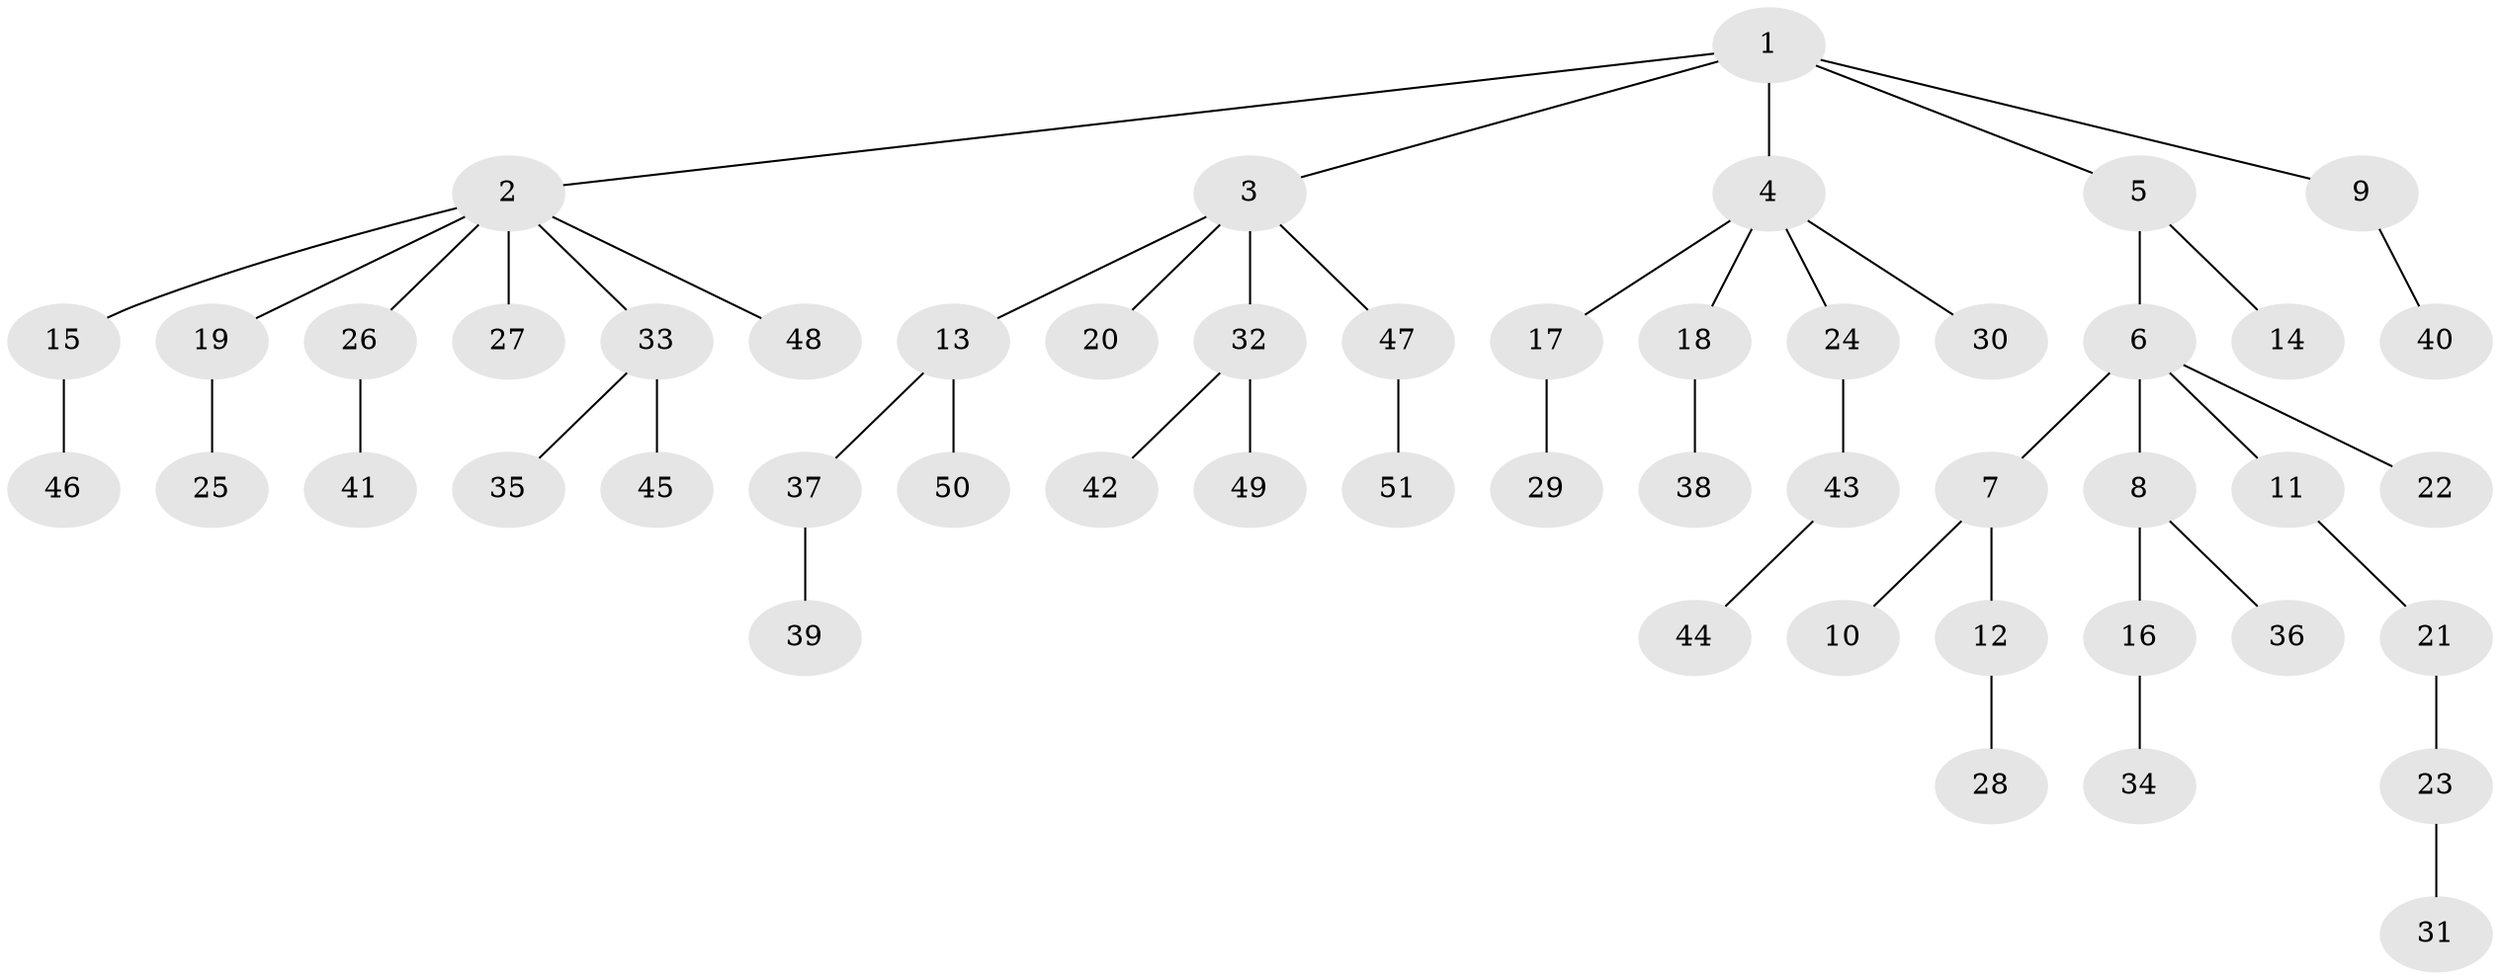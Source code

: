 // Generated by graph-tools (version 1.1) at 2025/36/03/09/25 02:36:29]
// undirected, 51 vertices, 50 edges
graph export_dot {
graph [start="1"]
  node [color=gray90,style=filled];
  1;
  2;
  3;
  4;
  5;
  6;
  7;
  8;
  9;
  10;
  11;
  12;
  13;
  14;
  15;
  16;
  17;
  18;
  19;
  20;
  21;
  22;
  23;
  24;
  25;
  26;
  27;
  28;
  29;
  30;
  31;
  32;
  33;
  34;
  35;
  36;
  37;
  38;
  39;
  40;
  41;
  42;
  43;
  44;
  45;
  46;
  47;
  48;
  49;
  50;
  51;
  1 -- 2;
  1 -- 3;
  1 -- 4;
  1 -- 5;
  1 -- 9;
  2 -- 15;
  2 -- 19;
  2 -- 26;
  2 -- 27;
  2 -- 33;
  2 -- 48;
  3 -- 13;
  3 -- 20;
  3 -- 32;
  3 -- 47;
  4 -- 17;
  4 -- 18;
  4 -- 24;
  4 -- 30;
  5 -- 6;
  5 -- 14;
  6 -- 7;
  6 -- 8;
  6 -- 11;
  6 -- 22;
  7 -- 10;
  7 -- 12;
  8 -- 16;
  8 -- 36;
  9 -- 40;
  11 -- 21;
  12 -- 28;
  13 -- 37;
  13 -- 50;
  15 -- 46;
  16 -- 34;
  17 -- 29;
  18 -- 38;
  19 -- 25;
  21 -- 23;
  23 -- 31;
  24 -- 43;
  26 -- 41;
  32 -- 42;
  32 -- 49;
  33 -- 35;
  33 -- 45;
  37 -- 39;
  43 -- 44;
  47 -- 51;
}
